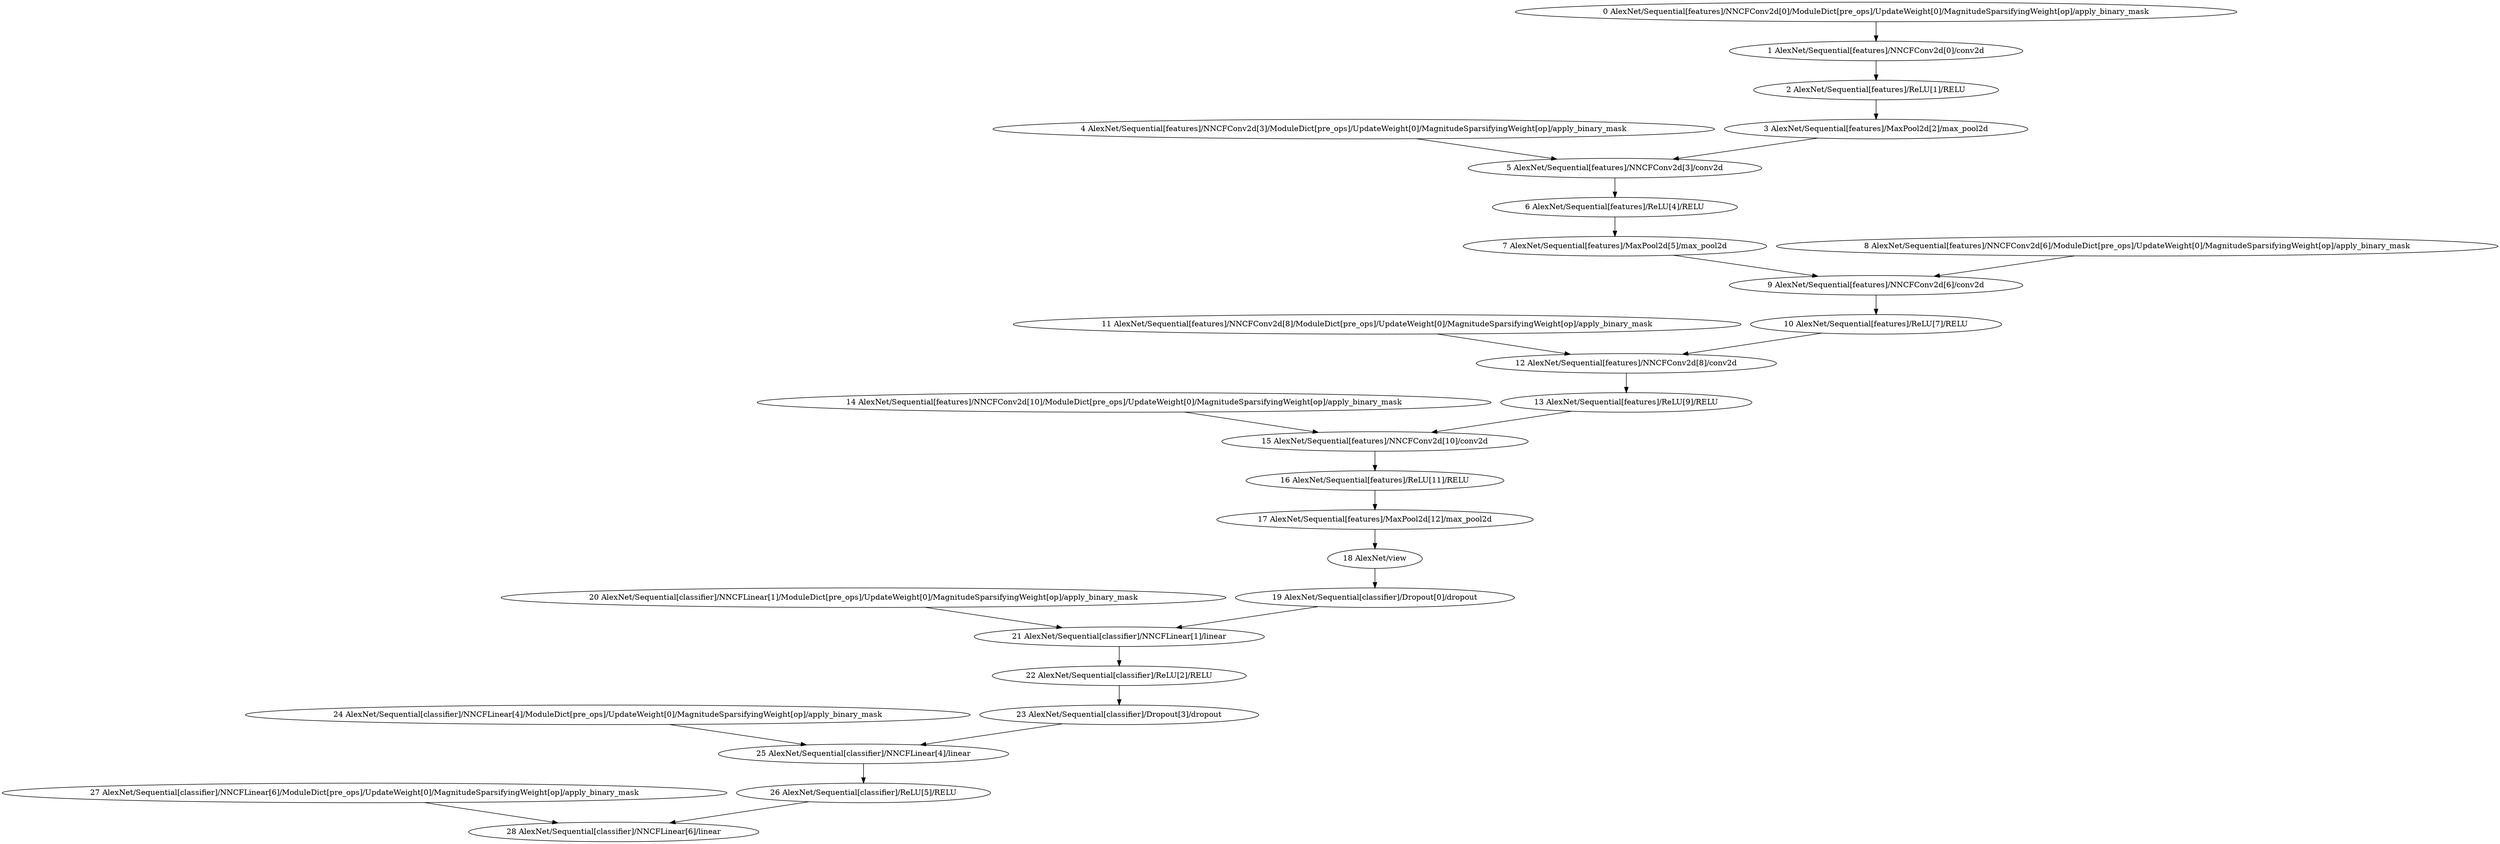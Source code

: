 strict digraph  {
"9 AlexNet/Sequential[features]/NNCFConv2d[6]/conv2d" [id=9, scope="AlexNet/Sequential[features]/NNCFConv2d[6]", type=conv2d];
"28 AlexNet/Sequential[classifier]/NNCFLinear[6]/linear" [id=28, scope="AlexNet/Sequential[classifier]/NNCFLinear[6]", type=linear];
"10 AlexNet/Sequential[features]/ReLU[7]/RELU" [id=10, scope="AlexNet/Sequential[features]/ReLU[7]", type=RELU];
"16 AlexNet/Sequential[features]/ReLU[11]/RELU" [id=16, scope="AlexNet/Sequential[features]/ReLU[11]", type=RELU];
"5 AlexNet/Sequential[features]/NNCFConv2d[3]/conv2d" [id=5, scope="AlexNet/Sequential[features]/NNCFConv2d[3]", type=conv2d];
"19 AlexNet/Sequential[classifier]/Dropout[0]/dropout" [id=19, scope="AlexNet/Sequential[classifier]/Dropout[0]", type=dropout];
"23 AlexNet/Sequential[classifier]/Dropout[3]/dropout" [id=23, scope="AlexNet/Sequential[classifier]/Dropout[3]", type=dropout];
"25 AlexNet/Sequential[classifier]/NNCFLinear[4]/linear" [id=25, scope="AlexNet/Sequential[classifier]/NNCFLinear[4]", type=linear];
"17 AlexNet/Sequential[features]/MaxPool2d[12]/max_pool2d" [id=17, scope="AlexNet/Sequential[features]/MaxPool2d[12]", type=max_pool2d];
"12 AlexNet/Sequential[features]/NNCFConv2d[8]/conv2d" [id=12, scope="AlexNet/Sequential[features]/NNCFConv2d[8]", type=conv2d];
"0 AlexNet/Sequential[features]/NNCFConv2d[0]/ModuleDict[pre_ops]/UpdateWeight[0]/MagnitudeSparsifyingWeight[op]/apply_binary_mask" [id=0, scope="AlexNet/Sequential[features]/NNCFConv2d[0]/ModuleDict[pre_ops]/UpdateWeight[0]/MagnitudeSparsifyingWeight[op]", type=apply_binary_mask];
"6 AlexNet/Sequential[features]/ReLU[4]/RELU" [id=6, scope="AlexNet/Sequential[features]/ReLU[4]", type=RELU];
"2 AlexNet/Sequential[features]/ReLU[1]/RELU" [id=2, scope="AlexNet/Sequential[features]/ReLU[1]", type=RELU];
"7 AlexNet/Sequential[features]/MaxPool2d[5]/max_pool2d" [id=7, scope="AlexNet/Sequential[features]/MaxPool2d[5]", type=max_pool2d];
"24 AlexNet/Sequential[classifier]/NNCFLinear[4]/ModuleDict[pre_ops]/UpdateWeight[0]/MagnitudeSparsifyingWeight[op]/apply_binary_mask" [id=24, scope="AlexNet/Sequential[classifier]/NNCFLinear[4]/ModuleDict[pre_ops]/UpdateWeight[0]/MagnitudeSparsifyingWeight[op]", type=apply_binary_mask];
"22 AlexNet/Sequential[classifier]/ReLU[2]/RELU" [id=22, scope="AlexNet/Sequential[classifier]/ReLU[2]", type=RELU];
"15 AlexNet/Sequential[features]/NNCFConv2d[10]/conv2d" [id=15, scope="AlexNet/Sequential[features]/NNCFConv2d[10]", type=conv2d];
"20 AlexNet/Sequential[classifier]/NNCFLinear[1]/ModuleDict[pre_ops]/UpdateWeight[0]/MagnitudeSparsifyingWeight[op]/apply_binary_mask" [id=20, scope="AlexNet/Sequential[classifier]/NNCFLinear[1]/ModuleDict[pre_ops]/UpdateWeight[0]/MagnitudeSparsifyingWeight[op]", type=apply_binary_mask];
"8 AlexNet/Sequential[features]/NNCFConv2d[6]/ModuleDict[pre_ops]/UpdateWeight[0]/MagnitudeSparsifyingWeight[op]/apply_binary_mask" [id=8, scope="AlexNet/Sequential[features]/NNCFConv2d[6]/ModuleDict[pre_ops]/UpdateWeight[0]/MagnitudeSparsifyingWeight[op]", type=apply_binary_mask];
"4 AlexNet/Sequential[features]/NNCFConv2d[3]/ModuleDict[pre_ops]/UpdateWeight[0]/MagnitudeSparsifyingWeight[op]/apply_binary_mask" [id=4, scope="AlexNet/Sequential[features]/NNCFConv2d[3]/ModuleDict[pre_ops]/UpdateWeight[0]/MagnitudeSparsifyingWeight[op]", type=apply_binary_mask];
"21 AlexNet/Sequential[classifier]/NNCFLinear[1]/linear" [id=21, scope="AlexNet/Sequential[classifier]/NNCFLinear[1]", type=linear];
"11 AlexNet/Sequential[features]/NNCFConv2d[8]/ModuleDict[pre_ops]/UpdateWeight[0]/MagnitudeSparsifyingWeight[op]/apply_binary_mask" [id=11, scope="AlexNet/Sequential[features]/NNCFConv2d[8]/ModuleDict[pre_ops]/UpdateWeight[0]/MagnitudeSparsifyingWeight[op]", type=apply_binary_mask];
"1 AlexNet/Sequential[features]/NNCFConv2d[0]/conv2d" [id=1, scope="AlexNet/Sequential[features]/NNCFConv2d[0]", type=conv2d];
"13 AlexNet/Sequential[features]/ReLU[9]/RELU" [id=13, scope="AlexNet/Sequential[features]/ReLU[9]", type=RELU];
"14 AlexNet/Sequential[features]/NNCFConv2d[10]/ModuleDict[pre_ops]/UpdateWeight[0]/MagnitudeSparsifyingWeight[op]/apply_binary_mask" [id=14, scope="AlexNet/Sequential[features]/NNCFConv2d[10]/ModuleDict[pre_ops]/UpdateWeight[0]/MagnitudeSparsifyingWeight[op]", type=apply_binary_mask];
"26 AlexNet/Sequential[classifier]/ReLU[5]/RELU" [id=26, scope="AlexNet/Sequential[classifier]/ReLU[5]", type=RELU];
"27 AlexNet/Sequential[classifier]/NNCFLinear[6]/ModuleDict[pre_ops]/UpdateWeight[0]/MagnitudeSparsifyingWeight[op]/apply_binary_mask" [id=27, scope="AlexNet/Sequential[classifier]/NNCFLinear[6]/ModuleDict[pre_ops]/UpdateWeight[0]/MagnitudeSparsifyingWeight[op]", type=apply_binary_mask];
"18 AlexNet/view" [id=18, scope=AlexNet, type=view];
"3 AlexNet/Sequential[features]/MaxPool2d[2]/max_pool2d" [id=3, scope="AlexNet/Sequential[features]/MaxPool2d[2]", type=max_pool2d];
"9 AlexNet/Sequential[features]/NNCFConv2d[6]/conv2d" -> "10 AlexNet/Sequential[features]/ReLU[7]/RELU";
"10 AlexNet/Sequential[features]/ReLU[7]/RELU" -> "12 AlexNet/Sequential[features]/NNCFConv2d[8]/conv2d";
"16 AlexNet/Sequential[features]/ReLU[11]/RELU" -> "17 AlexNet/Sequential[features]/MaxPool2d[12]/max_pool2d";
"5 AlexNet/Sequential[features]/NNCFConv2d[3]/conv2d" -> "6 AlexNet/Sequential[features]/ReLU[4]/RELU";
"19 AlexNet/Sequential[classifier]/Dropout[0]/dropout" -> "21 AlexNet/Sequential[classifier]/NNCFLinear[1]/linear";
"23 AlexNet/Sequential[classifier]/Dropout[3]/dropout" -> "25 AlexNet/Sequential[classifier]/NNCFLinear[4]/linear";
"25 AlexNet/Sequential[classifier]/NNCFLinear[4]/linear" -> "26 AlexNet/Sequential[classifier]/ReLU[5]/RELU";
"17 AlexNet/Sequential[features]/MaxPool2d[12]/max_pool2d" -> "18 AlexNet/view";
"12 AlexNet/Sequential[features]/NNCFConv2d[8]/conv2d" -> "13 AlexNet/Sequential[features]/ReLU[9]/RELU";
"0 AlexNet/Sequential[features]/NNCFConv2d[0]/ModuleDict[pre_ops]/UpdateWeight[0]/MagnitudeSparsifyingWeight[op]/apply_binary_mask" -> "1 AlexNet/Sequential[features]/NNCFConv2d[0]/conv2d";
"6 AlexNet/Sequential[features]/ReLU[4]/RELU" -> "7 AlexNet/Sequential[features]/MaxPool2d[5]/max_pool2d";
"2 AlexNet/Sequential[features]/ReLU[1]/RELU" -> "3 AlexNet/Sequential[features]/MaxPool2d[2]/max_pool2d";
"7 AlexNet/Sequential[features]/MaxPool2d[5]/max_pool2d" -> "9 AlexNet/Sequential[features]/NNCFConv2d[6]/conv2d";
"24 AlexNet/Sequential[classifier]/NNCFLinear[4]/ModuleDict[pre_ops]/UpdateWeight[0]/MagnitudeSparsifyingWeight[op]/apply_binary_mask" -> "25 AlexNet/Sequential[classifier]/NNCFLinear[4]/linear";
"22 AlexNet/Sequential[classifier]/ReLU[2]/RELU" -> "23 AlexNet/Sequential[classifier]/Dropout[3]/dropout";
"15 AlexNet/Sequential[features]/NNCFConv2d[10]/conv2d" -> "16 AlexNet/Sequential[features]/ReLU[11]/RELU";
"20 AlexNet/Sequential[classifier]/NNCFLinear[1]/ModuleDict[pre_ops]/UpdateWeight[0]/MagnitudeSparsifyingWeight[op]/apply_binary_mask" -> "21 AlexNet/Sequential[classifier]/NNCFLinear[1]/linear";
"8 AlexNet/Sequential[features]/NNCFConv2d[6]/ModuleDict[pre_ops]/UpdateWeight[0]/MagnitudeSparsifyingWeight[op]/apply_binary_mask" -> "9 AlexNet/Sequential[features]/NNCFConv2d[6]/conv2d";
"4 AlexNet/Sequential[features]/NNCFConv2d[3]/ModuleDict[pre_ops]/UpdateWeight[0]/MagnitudeSparsifyingWeight[op]/apply_binary_mask" -> "5 AlexNet/Sequential[features]/NNCFConv2d[3]/conv2d";
"21 AlexNet/Sequential[classifier]/NNCFLinear[1]/linear" -> "22 AlexNet/Sequential[classifier]/ReLU[2]/RELU";
"11 AlexNet/Sequential[features]/NNCFConv2d[8]/ModuleDict[pre_ops]/UpdateWeight[0]/MagnitudeSparsifyingWeight[op]/apply_binary_mask" -> "12 AlexNet/Sequential[features]/NNCFConv2d[8]/conv2d";
"1 AlexNet/Sequential[features]/NNCFConv2d[0]/conv2d" -> "2 AlexNet/Sequential[features]/ReLU[1]/RELU";
"13 AlexNet/Sequential[features]/ReLU[9]/RELU" -> "15 AlexNet/Sequential[features]/NNCFConv2d[10]/conv2d";
"14 AlexNet/Sequential[features]/NNCFConv2d[10]/ModuleDict[pre_ops]/UpdateWeight[0]/MagnitudeSparsifyingWeight[op]/apply_binary_mask" -> "15 AlexNet/Sequential[features]/NNCFConv2d[10]/conv2d";
"26 AlexNet/Sequential[classifier]/ReLU[5]/RELU" -> "28 AlexNet/Sequential[classifier]/NNCFLinear[6]/linear";
"27 AlexNet/Sequential[classifier]/NNCFLinear[6]/ModuleDict[pre_ops]/UpdateWeight[0]/MagnitudeSparsifyingWeight[op]/apply_binary_mask" -> "28 AlexNet/Sequential[classifier]/NNCFLinear[6]/linear";
"18 AlexNet/view" -> "19 AlexNet/Sequential[classifier]/Dropout[0]/dropout";
"3 AlexNet/Sequential[features]/MaxPool2d[2]/max_pool2d" -> "5 AlexNet/Sequential[features]/NNCFConv2d[3]/conv2d";
}
